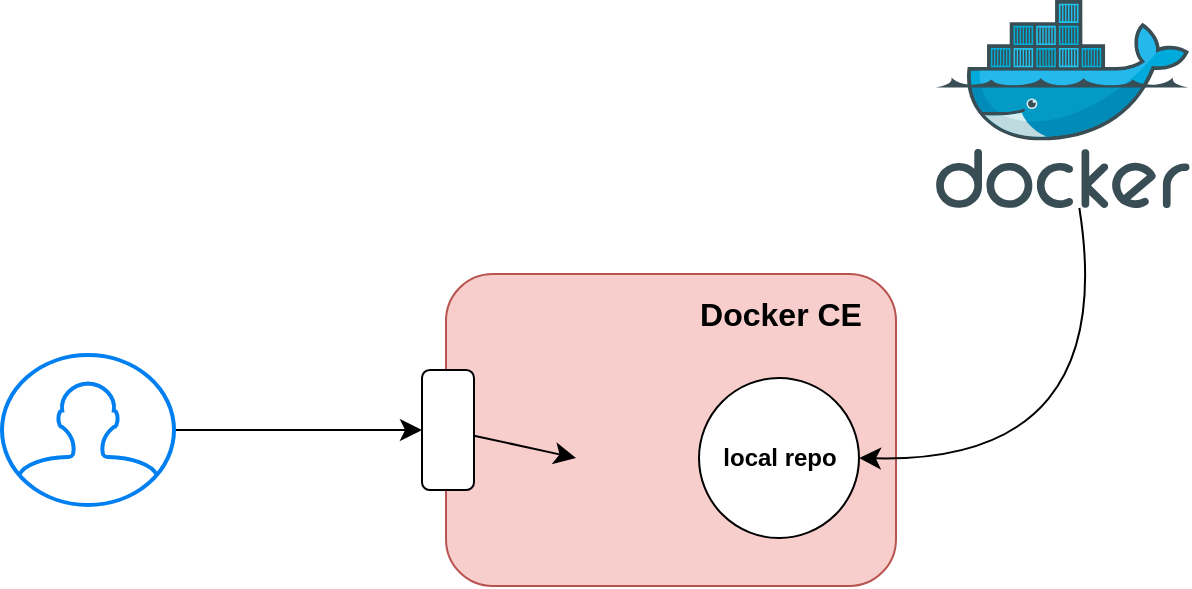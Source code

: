 <mxfile version="24.7.2" type="device">
  <diagram name="Page-1" id="0NTraQ_BnjS81q3rlRTF">
    <mxGraphModel dx="627" dy="637" grid="1" gridSize="10" guides="1" tooltips="1" connect="1" arrows="1" fold="1" page="1" pageScale="1" pageWidth="850" pageHeight="1100" math="0" shadow="0">
      <root>
        <mxCell id="0" />
        <mxCell id="1" parent="0" />
        <mxCell id="_vtw_B73QNyePPantOCq-23" value="" style="group" vertex="1" connectable="0" parent="1">
          <mxGeometry x="1000" y="310" width="593.83" height="293" as="geometry" />
        </mxCell>
        <mxCell id="_vtw_B73QNyePPantOCq-24" value="" style="rounded=1;whiteSpace=wrap;html=1;fillColor=#f8cecc;strokeColor=#b85450;" vertex="1" parent="_vtw_B73QNyePPantOCq-23">
          <mxGeometry x="222" y="137" width="225" height="156" as="geometry" />
        </mxCell>
        <mxCell id="_vtw_B73QNyePPantOCq-25" value="&lt;b&gt;Docker CE&lt;/b&gt;" style="text;html=1;align=center;verticalAlign=middle;resizable=0;points=[];autosize=1;strokeColor=none;fillColor=none;fontSize=16;" vertex="1" parent="_vtw_B73QNyePPantOCq-23">
          <mxGeometry x="339" y="141" width="99" height="31" as="geometry" />
        </mxCell>
        <mxCell id="_vtw_B73QNyePPantOCq-26" value="&lt;b&gt;local repo&lt;/b&gt;" style="ellipse;whiteSpace=wrap;html=1;aspect=fixed;" vertex="1" parent="_vtw_B73QNyePPantOCq-23">
          <mxGeometry x="348.5" y="189" width="80" height="80" as="geometry" />
        </mxCell>
        <mxCell id="_vtw_B73QNyePPantOCq-27" style="edgeStyle=none;curved=1;rounded=0;orthogonalLoop=1;jettySize=auto;html=1;entryX=1;entryY=0.5;entryDx=0;entryDy=0;fontSize=12;startSize=8;endSize=8;" edge="1" parent="_vtw_B73QNyePPantOCq-23" source="_vtw_B73QNyePPantOCq-28" target="_vtw_B73QNyePPantOCq-26">
          <mxGeometry relative="1" as="geometry">
            <Array as="points">
              <mxPoint x="559" y="232" />
            </Array>
          </mxGeometry>
        </mxCell>
        <mxCell id="_vtw_B73QNyePPantOCq-28" value="" style="image;sketch=0;aspect=fixed;html=1;points=[];align=center;fontSize=12;image=img/lib/mscae/Docker.svg;" vertex="1" parent="_vtw_B73QNyePPantOCq-23">
          <mxGeometry x="467" width="126.83" height="104" as="geometry" />
        </mxCell>
        <mxCell id="_vtw_B73QNyePPantOCq-29" value="" style="shape=image;html=1;verticalAlign=top;verticalLabelPosition=bottom;labelBackgroundColor=#ffffff;imageAspect=0;aspect=fixed;image=https://cdn1.iconfinder.com/data/icons/unicons-line-vol-3/24/docker-128.png" vertex="1" parent="_vtw_B73QNyePPantOCq-23">
          <mxGeometry x="287" y="205" width="48" height="48" as="geometry" />
        </mxCell>
        <mxCell id="_vtw_B73QNyePPantOCq-30" style="edgeStyle=none;curved=1;rounded=0;orthogonalLoop=1;jettySize=auto;html=1;entryX=0;entryY=0.5;entryDx=0;entryDy=0;fontSize=12;startSize=8;endSize=8;" edge="1" parent="_vtw_B73QNyePPantOCq-23" source="_vtw_B73QNyePPantOCq-31" target="_vtw_B73QNyePPantOCq-33">
          <mxGeometry relative="1" as="geometry" />
        </mxCell>
        <mxCell id="_vtw_B73QNyePPantOCq-31" value="" style="html=1;verticalLabelPosition=bottom;align=center;labelBackgroundColor=#ffffff;verticalAlign=top;strokeWidth=2;strokeColor=#0080F0;shadow=0;dashed=0;shape=mxgraph.ios7.icons.user;" vertex="1" parent="_vtw_B73QNyePPantOCq-23">
          <mxGeometry y="177.5" width="86" height="75" as="geometry" />
        </mxCell>
        <mxCell id="_vtw_B73QNyePPantOCq-32" style="edgeStyle=none;curved=1;rounded=0;orthogonalLoop=1;jettySize=auto;html=1;entryX=0;entryY=0.5;entryDx=0;entryDy=0;fontSize=12;startSize=8;endSize=8;" edge="1" parent="_vtw_B73QNyePPantOCq-23" source="_vtw_B73QNyePPantOCq-33" target="_vtw_B73QNyePPantOCq-29">
          <mxGeometry relative="1" as="geometry" />
        </mxCell>
        <mxCell id="_vtw_B73QNyePPantOCq-33" value="" style="rounded=1;whiteSpace=wrap;html=1;" vertex="1" parent="_vtw_B73QNyePPantOCq-23">
          <mxGeometry x="210" y="185" width="26" height="60" as="geometry" />
        </mxCell>
      </root>
    </mxGraphModel>
  </diagram>
</mxfile>
